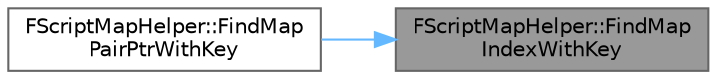 digraph "FScriptMapHelper::FindMapIndexWithKey"
{
 // INTERACTIVE_SVG=YES
 // LATEX_PDF_SIZE
  bgcolor="transparent";
  edge [fontname=Helvetica,fontsize=10,labelfontname=Helvetica,labelfontsize=10];
  node [fontname=Helvetica,fontsize=10,shape=box,height=0.2,width=0.4];
  rankdir="RL";
  Node1 [id="Node000001",label="FScriptMapHelper::FindMap\lIndexWithKey",height=0.2,width=0.4,color="gray40", fillcolor="grey60", style="filled", fontcolor="black",tooltip="Finds the index of an element in a map which matches the key in another pair."];
  Node1 -> Node2 [id="edge1_Node000001_Node000002",dir="back",color="steelblue1",style="solid",tooltip=" "];
  Node2 [id="Node000002",label="FScriptMapHelper::FindMap\lPairPtrWithKey",height=0.2,width=0.4,color="grey40", fillcolor="white", style="filled",URL="$d4/d21/classFScriptMapHelper.html#a1fcb501ec2183a892f70c980760e3552",tooltip="Finds the pair in a map which matches the key in another pair."];
}
